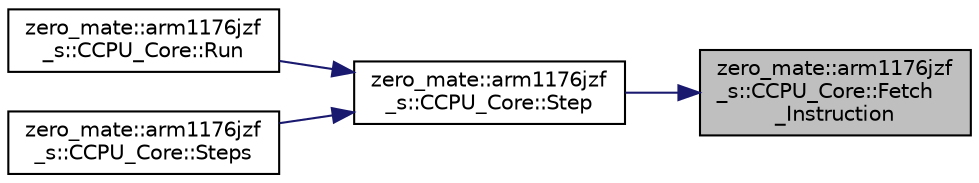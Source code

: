 digraph "zero_mate::arm1176jzf_s::CCPU_Core::Fetch_Instruction"
{
 // LATEX_PDF_SIZE
  bgcolor="transparent";
  edge [fontname="Helvetica",fontsize="10",labelfontname="Helvetica",labelfontsize="10"];
  node [fontname="Helvetica",fontsize="10",shape=record];
  rankdir="RL";
  Node1 [label="zero_mate::arm1176jzf\l_s::CCPU_Core::Fetch\l_Instruction",height=0.2,width=0.4,color="black", fillcolor="grey75", style="filled", fontcolor="black",tooltip="Fetches the next instruction."];
  Node1 -> Node2 [dir="back",color="midnightblue",fontsize="10",style="solid",fontname="Helvetica"];
  Node2 [label="zero_mate::arm1176jzf\l_s::CCPU_Core::Step",height=0.2,width=0.4,color="black",URL="$classzero__mate_1_1arm1176jzf__s_1_1CCPU__Core.html#a1665360d8ae71ed541b4c10f39e655a5",tooltip=" "];
  Node2 -> Node3 [dir="back",color="midnightblue",fontsize="10",style="solid",fontname="Helvetica"];
  Node3 [label="zero_mate::arm1176jzf\l_s::CCPU_Core::Run",height=0.2,width=0.4,color="black",URL="$classzero__mate_1_1arm1176jzf__s_1_1CCPU__Core.html#ad07b9956fd3f7b6c64b93c69243092f4",tooltip="Starts the execution."];
  Node2 -> Node4 [dir="back",color="midnightblue",fontsize="10",style="solid",fontname="Helvetica"];
  Node4 [label="zero_mate::arm1176jzf\l_s::CCPU_Core::Steps",height=0.2,width=0.4,color="black",URL="$classzero__mate_1_1arm1176jzf__s_1_1CCPU__Core.html#a16544e9981489e1f4a25405248e5a5c0",tooltip=" "];
}
